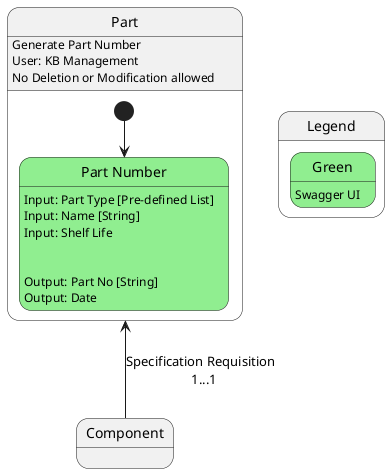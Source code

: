 @startuml
state Legend{
    state Green #lightgreen
    Green: Swagger UI
}
    state Part{

        Part: Generate Part Number
        Part: User: KB Management
        Part: No Deletion or Modification allowed

        state "Part Number" as pn #lightgreen{
          pn: Input: Part Type [Pre-defined List]
          pn: Input: Name [String]
          pn: Input: Shelf Life
          pn: \n
          pn: Output: Part No [String]
          pn: Output: Date
        }

        [*] --> pn

    }

Component -u-> Part : Specification Requisition \n 1...1

@enduml